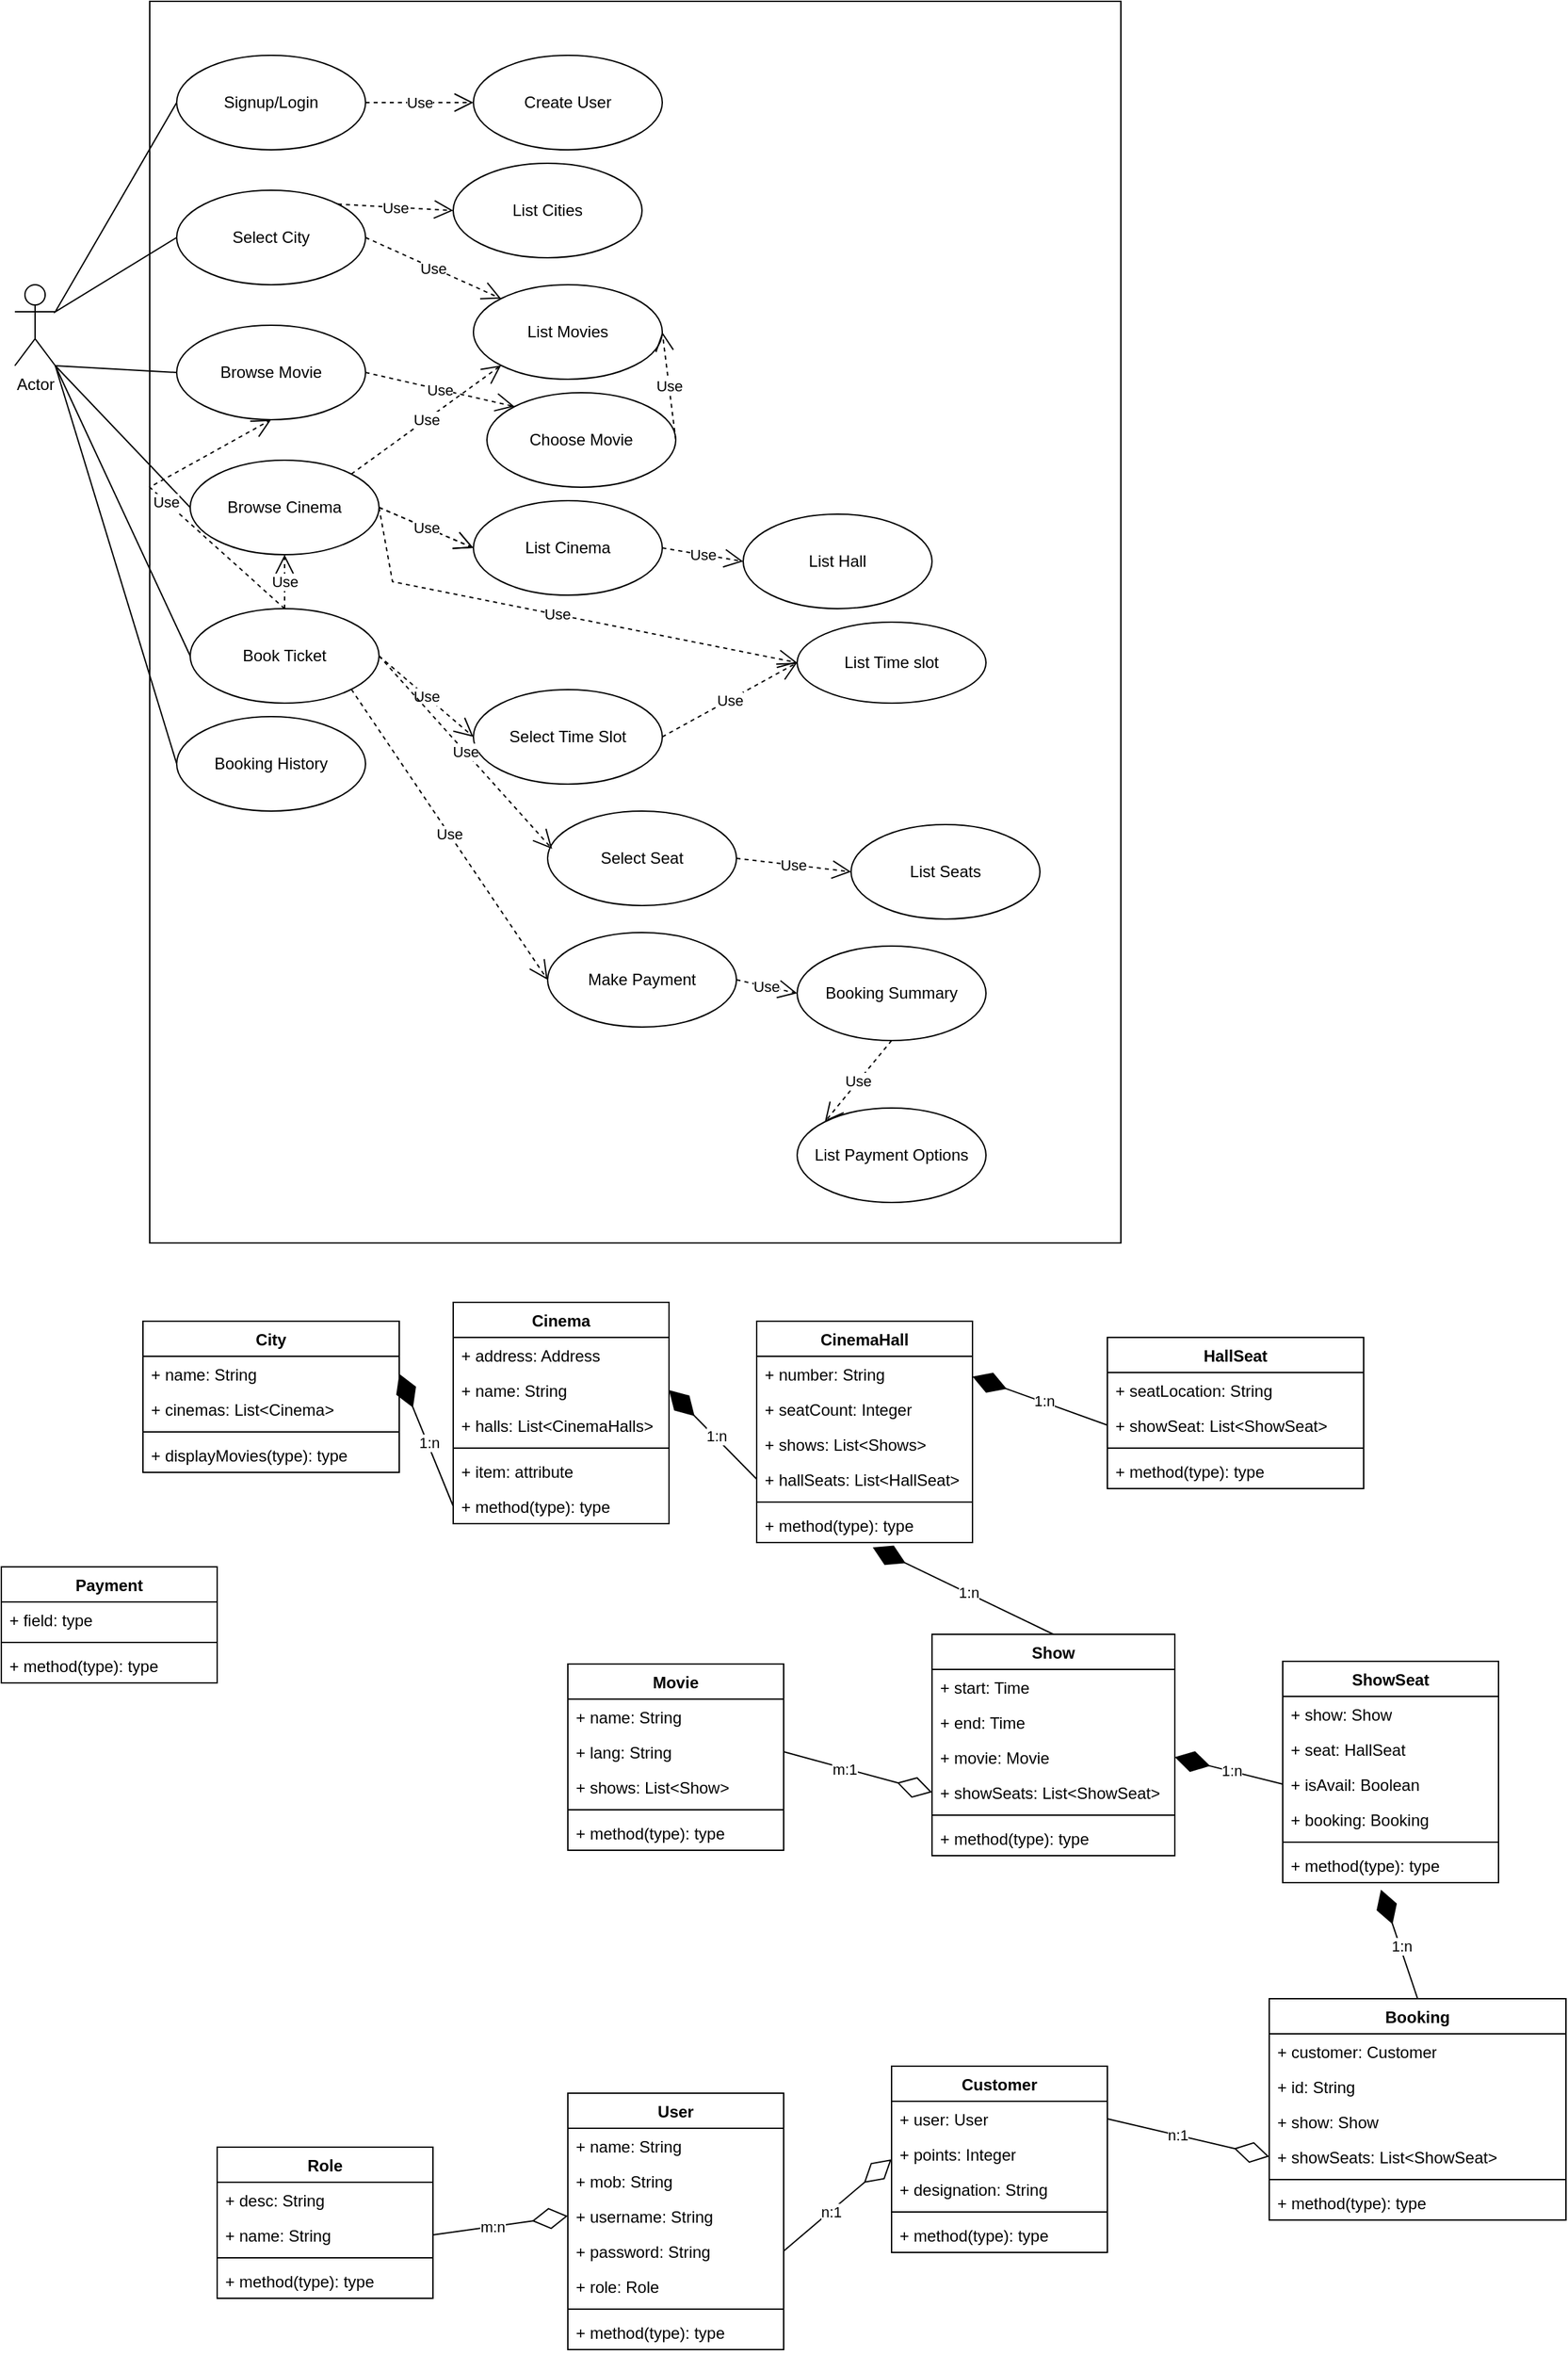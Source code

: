 <mxfile version="24.2.7" type="github">
  <diagram name="Page-1" id="E7GCW-7OfJi7V4-p4Qv_">
    <mxGraphModel dx="1290" dy="522" grid="1" gridSize="10" guides="1" tooltips="1" connect="1" arrows="1" fold="1" page="1" pageScale="1" pageWidth="850" pageHeight="1100" math="0" shadow="0">
      <root>
        <mxCell id="0" />
        <mxCell id="1" parent="0" />
        <mxCell id="sfzfitNlMJHkeIlMm1ks-1" value="" style="rounded=0;whiteSpace=wrap;html=1;" parent="1" vertex="1">
          <mxGeometry x="130" y="10" width="720" height="920" as="geometry" />
        </mxCell>
        <mxCell id="sfzfitNlMJHkeIlMm1ks-2" value="Signup/Login" style="ellipse;whiteSpace=wrap;html=1;" parent="1" vertex="1">
          <mxGeometry x="150" y="50" width="140" height="70" as="geometry" />
        </mxCell>
        <mxCell id="sfzfitNlMJHkeIlMm1ks-3" value="Select City" style="ellipse;whiteSpace=wrap;html=1;" parent="1" vertex="1">
          <mxGeometry x="150" y="150" width="140" height="70" as="geometry" />
        </mxCell>
        <mxCell id="sfzfitNlMJHkeIlMm1ks-4" value="Browse Movie" style="ellipse;whiteSpace=wrap;html=1;" parent="1" vertex="1">
          <mxGeometry x="150" y="250" width="140" height="70" as="geometry" />
        </mxCell>
        <mxCell id="sfzfitNlMJHkeIlMm1ks-5" value="Book Ticket" style="ellipse;whiteSpace=wrap;html=1;" parent="1" vertex="1">
          <mxGeometry x="160" y="460" width="140" height="70" as="geometry" />
        </mxCell>
        <mxCell id="sfzfitNlMJHkeIlMm1ks-6" value="Browse Cinema" style="ellipse;whiteSpace=wrap;html=1;" parent="1" vertex="1">
          <mxGeometry x="160" y="350" width="140" height="70" as="geometry" />
        </mxCell>
        <mxCell id="sfzfitNlMJHkeIlMm1ks-7" value="Actor" style="shape=umlActor;verticalLabelPosition=bottom;verticalAlign=top;html=1;" parent="1" vertex="1">
          <mxGeometry x="30" y="220" width="30" height="60" as="geometry" />
        </mxCell>
        <mxCell id="sfzfitNlMJHkeIlMm1ks-9" value="" style="endArrow=none;html=1;rounded=0;entryX=0;entryY=0.5;entryDx=0;entryDy=0;exitX=0;exitY=0.5;exitDx=0;exitDy=0;" parent="1" source="sfzfitNlMJHkeIlMm1ks-3" target="sfzfitNlMJHkeIlMm1ks-2" edge="1">
          <mxGeometry width="50" height="50" relative="1" as="geometry">
            <mxPoint x="400" y="350" as="sourcePoint" />
            <mxPoint x="450" y="300" as="targetPoint" />
            <Array as="points">
              <mxPoint x="60" y="240" />
            </Array>
          </mxGeometry>
        </mxCell>
        <mxCell id="sfzfitNlMJHkeIlMm1ks-10" value="" style="endArrow=none;html=1;rounded=0;exitX=1;exitY=1;exitDx=0;exitDy=0;exitPerimeter=0;entryX=0;entryY=0.5;entryDx=0;entryDy=0;" parent="1" source="sfzfitNlMJHkeIlMm1ks-7" target="sfzfitNlMJHkeIlMm1ks-4" edge="1">
          <mxGeometry width="50" height="50" relative="1" as="geometry">
            <mxPoint x="390" y="300" as="sourcePoint" />
            <mxPoint x="440" y="250" as="targetPoint" />
          </mxGeometry>
        </mxCell>
        <mxCell id="sfzfitNlMJHkeIlMm1ks-11" value="" style="endArrow=none;html=1;rounded=0;exitX=1;exitY=1;exitDx=0;exitDy=0;exitPerimeter=0;entryX=0;entryY=0.5;entryDx=0;entryDy=0;" parent="1" source="sfzfitNlMJHkeIlMm1ks-7" target="sfzfitNlMJHkeIlMm1ks-6" edge="1">
          <mxGeometry width="50" height="50" relative="1" as="geometry">
            <mxPoint x="400" y="350" as="sourcePoint" />
            <mxPoint x="450" y="300" as="targetPoint" />
          </mxGeometry>
        </mxCell>
        <mxCell id="sfzfitNlMJHkeIlMm1ks-12" value="" style="endArrow=none;html=1;rounded=0;exitX=1;exitY=1;exitDx=0;exitDy=0;exitPerimeter=0;entryX=0;entryY=0.5;entryDx=0;entryDy=0;" parent="1" source="sfzfitNlMJHkeIlMm1ks-7" target="sfzfitNlMJHkeIlMm1ks-5" edge="1">
          <mxGeometry width="50" height="50" relative="1" as="geometry">
            <mxPoint x="400" y="350" as="sourcePoint" />
            <mxPoint x="450" y="300" as="targetPoint" />
          </mxGeometry>
        </mxCell>
        <mxCell id="sfzfitNlMJHkeIlMm1ks-13" value="Booking History" style="ellipse;whiteSpace=wrap;html=1;" parent="1" vertex="1">
          <mxGeometry x="150" y="540" width="140" height="70" as="geometry" />
        </mxCell>
        <mxCell id="sfzfitNlMJHkeIlMm1ks-14" value="" style="endArrow=none;html=1;rounded=0;exitX=1;exitY=1;exitDx=0;exitDy=0;exitPerimeter=0;entryX=0;entryY=0.5;entryDx=0;entryDy=0;" parent="1" source="sfzfitNlMJHkeIlMm1ks-7" target="sfzfitNlMJHkeIlMm1ks-13" edge="1">
          <mxGeometry width="50" height="50" relative="1" as="geometry">
            <mxPoint x="400" y="450" as="sourcePoint" />
            <mxPoint x="450" y="400" as="targetPoint" />
          </mxGeometry>
        </mxCell>
        <mxCell id="sfzfitNlMJHkeIlMm1ks-15" value="Create User" style="ellipse;whiteSpace=wrap;html=1;" parent="1" vertex="1">
          <mxGeometry x="370" y="50" width="140" height="70" as="geometry" />
        </mxCell>
        <mxCell id="sfzfitNlMJHkeIlMm1ks-16" value="Use" style="endArrow=open;endSize=12;dashed=1;html=1;rounded=0;exitX=1;exitY=0.5;exitDx=0;exitDy=0;entryX=0;entryY=0.5;entryDx=0;entryDy=0;" parent="1" source="sfzfitNlMJHkeIlMm1ks-2" target="sfzfitNlMJHkeIlMm1ks-15" edge="1">
          <mxGeometry width="160" relative="1" as="geometry">
            <mxPoint x="340" y="120" as="sourcePoint" />
            <mxPoint x="500" y="120" as="targetPoint" />
          </mxGeometry>
        </mxCell>
        <mxCell id="sfzfitNlMJHkeIlMm1ks-18" value="List Movies" style="ellipse;whiteSpace=wrap;html=1;" parent="1" vertex="1">
          <mxGeometry x="370" y="220" width="140" height="70" as="geometry" />
        </mxCell>
        <mxCell id="sfzfitNlMJHkeIlMm1ks-19" value="Choose Movie" style="ellipse;whiteSpace=wrap;html=1;" parent="1" vertex="1">
          <mxGeometry x="380" y="300" width="140" height="70" as="geometry" />
        </mxCell>
        <mxCell id="sfzfitNlMJHkeIlMm1ks-21" value="List Cities" style="ellipse;whiteSpace=wrap;html=1;" parent="1" vertex="1">
          <mxGeometry x="355" y="130" width="140" height="70" as="geometry" />
        </mxCell>
        <mxCell id="sfzfitNlMJHkeIlMm1ks-22" value="Use" style="endArrow=open;endSize=12;dashed=1;html=1;rounded=0;exitX=1;exitY=0;exitDx=0;exitDy=0;entryX=0;entryY=0.5;entryDx=0;entryDy=0;" parent="1" source="sfzfitNlMJHkeIlMm1ks-3" target="sfzfitNlMJHkeIlMm1ks-21" edge="1">
          <mxGeometry x="0.004" width="160" relative="1" as="geometry">
            <mxPoint x="280" y="150" as="sourcePoint" />
            <mxPoint x="360" y="150" as="targetPoint" />
            <mxPoint as="offset" />
          </mxGeometry>
        </mxCell>
        <mxCell id="sfzfitNlMJHkeIlMm1ks-23" value="Use" style="endArrow=open;endSize=12;dashed=1;html=1;rounded=0;exitX=1;exitY=0.5;exitDx=0;exitDy=0;entryX=0;entryY=0;entryDx=0;entryDy=0;" parent="1" source="sfzfitNlMJHkeIlMm1ks-3" target="sfzfitNlMJHkeIlMm1ks-18" edge="1">
          <mxGeometry x="-0.002" width="160" relative="1" as="geometry">
            <mxPoint x="279" y="170" as="sourcePoint" />
            <mxPoint x="365" y="175" as="targetPoint" />
            <mxPoint as="offset" />
          </mxGeometry>
        </mxCell>
        <mxCell id="sfzfitNlMJHkeIlMm1ks-24" value="Use" style="endArrow=open;endSize=12;dashed=1;html=1;rounded=0;exitX=1;exitY=0.5;exitDx=0;exitDy=0;entryX=0;entryY=0;entryDx=0;entryDy=0;" parent="1" source="sfzfitNlMJHkeIlMm1ks-4" target="sfzfitNlMJHkeIlMm1ks-19" edge="1">
          <mxGeometry x="-0.002" width="160" relative="1" as="geometry">
            <mxPoint x="300" y="195" as="sourcePoint" />
            <mxPoint x="401" y="240" as="targetPoint" />
            <mxPoint as="offset" />
          </mxGeometry>
        </mxCell>
        <mxCell id="sfzfitNlMJHkeIlMm1ks-25" value="Use" style="endArrow=open;endSize=12;dashed=1;html=1;rounded=0;exitX=1;exitY=0;exitDx=0;exitDy=0;entryX=0;entryY=1;entryDx=0;entryDy=0;" parent="1" source="sfzfitNlMJHkeIlMm1ks-6" target="sfzfitNlMJHkeIlMm1ks-18" edge="1">
          <mxGeometry x="-0.002" width="160" relative="1" as="geometry">
            <mxPoint x="300" y="295" as="sourcePoint" />
            <mxPoint x="411" y="320" as="targetPoint" />
            <mxPoint as="offset" />
          </mxGeometry>
        </mxCell>
        <mxCell id="sfzfitNlMJHkeIlMm1ks-26" value="Select Time Slot" style="ellipse;whiteSpace=wrap;html=1;" parent="1" vertex="1">
          <mxGeometry x="370" y="520" width="140" height="70" as="geometry" />
        </mxCell>
        <mxCell id="sfzfitNlMJHkeIlMm1ks-27" value="Use" style="endArrow=open;endSize=12;dashed=1;html=1;rounded=0;exitX=1;exitY=0.5;exitDx=0;exitDy=0;entryX=0;entryY=0.5;entryDx=0;entryDy=0;" parent="1" source="sfzfitNlMJHkeIlMm1ks-6" target="sfzfitNlMJHkeIlMm1ks-28" edge="1">
          <mxGeometry x="-0.002" width="160" relative="1" as="geometry">
            <mxPoint x="289" y="370" as="sourcePoint" />
            <mxPoint x="401" y="290" as="targetPoint" />
            <mxPoint as="offset" />
            <Array as="points">
              <mxPoint x="310" y="440" />
            </Array>
          </mxGeometry>
        </mxCell>
        <mxCell id="sfzfitNlMJHkeIlMm1ks-28" value="List Time slot" style="ellipse;whiteSpace=wrap;html=1;" parent="1" vertex="1">
          <mxGeometry x="610" y="470" width="140" height="60" as="geometry" />
        </mxCell>
        <mxCell id="sfzfitNlMJHkeIlMm1ks-29" value="Use" style="endArrow=open;endSize=12;dashed=1;html=1;rounded=0;exitX=1;exitY=0.5;exitDx=0;exitDy=0;entryX=0;entryY=0.5;entryDx=0;entryDy=0;" parent="1" source="sfzfitNlMJHkeIlMm1ks-26" target="sfzfitNlMJHkeIlMm1ks-28" edge="1">
          <mxGeometry x="-0.002" width="160" relative="1" as="geometry">
            <mxPoint x="310" y="395" as="sourcePoint" />
            <mxPoint x="380" y="435" as="targetPoint" />
            <mxPoint as="offset" />
            <Array as="points" />
          </mxGeometry>
        </mxCell>
        <mxCell id="sfzfitNlMJHkeIlMm1ks-30" value="Use" style="endArrow=open;endSize=12;dashed=1;html=1;rounded=0;exitX=1;exitY=0.5;exitDx=0;exitDy=0;entryX=1;entryY=0.5;entryDx=0;entryDy=0;" parent="1" source="sfzfitNlMJHkeIlMm1ks-19" target="sfzfitNlMJHkeIlMm1ks-18" edge="1">
          <mxGeometry x="-0.002" width="160" relative="1" as="geometry">
            <mxPoint x="289" y="370" as="sourcePoint" />
            <mxPoint x="401" y="290" as="targetPoint" />
            <mxPoint as="offset" />
          </mxGeometry>
        </mxCell>
        <mxCell id="sfzfitNlMJHkeIlMm1ks-31" value="List Cinema" style="ellipse;whiteSpace=wrap;html=1;" parent="1" vertex="1">
          <mxGeometry x="370" y="380" width="140" height="70" as="geometry" />
        </mxCell>
        <mxCell id="sfzfitNlMJHkeIlMm1ks-32" value="Use" style="endArrow=open;endSize=12;dashed=1;html=1;rounded=0;exitX=1;exitY=0.5;exitDx=0;exitDy=0;entryX=0;entryY=0.5;entryDx=0;entryDy=0;" parent="1" source="sfzfitNlMJHkeIlMm1ks-6" target="sfzfitNlMJHkeIlMm1ks-31" edge="1">
          <mxGeometry x="-0.002" width="160" relative="1" as="geometry">
            <mxPoint x="310" y="395" as="sourcePoint" />
            <mxPoint x="380" y="505" as="targetPoint" />
            <mxPoint as="offset" />
          </mxGeometry>
        </mxCell>
        <mxCell id="sfzfitNlMJHkeIlMm1ks-33" value="Use" style="endArrow=open;endSize=12;dashed=1;html=1;rounded=0;exitX=1;exitY=0.5;exitDx=0;exitDy=0;entryX=0;entryY=0.5;entryDx=0;entryDy=0;" parent="1" edge="1">
          <mxGeometry x="-0.002" width="160" relative="1" as="geometry">
            <mxPoint x="300" y="385" as="sourcePoint" />
            <mxPoint x="370" y="415" as="targetPoint" />
            <mxPoint as="offset" />
          </mxGeometry>
        </mxCell>
        <mxCell id="sfzfitNlMJHkeIlMm1ks-34" value="Use" style="endArrow=open;endSize=12;dashed=1;html=1;rounded=0;exitX=0.5;exitY=0;exitDx=0;exitDy=0;entryX=0.5;entryY=1;entryDx=0;entryDy=0;" parent="1" source="sfzfitNlMJHkeIlMm1ks-5" target="sfzfitNlMJHkeIlMm1ks-4" edge="1">
          <mxGeometry x="-0.002" width="160" relative="1" as="geometry">
            <mxPoint x="310" y="395" as="sourcePoint" />
            <mxPoint x="380" y="425" as="targetPoint" />
            <mxPoint as="offset" />
            <Array as="points">
              <mxPoint x="130" y="370" />
            </Array>
          </mxGeometry>
        </mxCell>
        <mxCell id="sfzfitNlMJHkeIlMm1ks-35" value="Use" style="endArrow=open;endSize=12;dashed=1;html=1;rounded=0;exitX=0.5;exitY=0;exitDx=0;exitDy=0;entryX=0.5;entryY=1;entryDx=0;entryDy=0;" parent="1" source="sfzfitNlMJHkeIlMm1ks-5" target="sfzfitNlMJHkeIlMm1ks-6" edge="1">
          <mxGeometry x="-0.002" width="160" relative="1" as="geometry">
            <mxPoint x="310" y="395" as="sourcePoint" />
            <mxPoint x="380" y="505" as="targetPoint" />
            <mxPoint as="offset" />
          </mxGeometry>
        </mxCell>
        <mxCell id="sfzfitNlMJHkeIlMm1ks-36" value="Use" style="endArrow=open;endSize=12;dashed=1;html=1;rounded=0;exitX=1;exitY=0.5;exitDx=0;exitDy=0;entryX=0;entryY=0.5;entryDx=0;entryDy=0;" parent="1" source="sfzfitNlMJHkeIlMm1ks-5" target="sfzfitNlMJHkeIlMm1ks-26" edge="1">
          <mxGeometry x="-0.002" width="160" relative="1" as="geometry">
            <mxPoint x="310" y="395" as="sourcePoint" />
            <mxPoint x="380" y="425" as="targetPoint" />
            <mxPoint as="offset" />
          </mxGeometry>
        </mxCell>
        <mxCell id="sfzfitNlMJHkeIlMm1ks-37" value="Select Seat" style="ellipse;whiteSpace=wrap;html=1;" parent="1" vertex="1">
          <mxGeometry x="425" y="610" width="140" height="70" as="geometry" />
        </mxCell>
        <mxCell id="sfzfitNlMJHkeIlMm1ks-38" value="List Seats" style="ellipse;whiteSpace=wrap;html=1;" parent="1" vertex="1">
          <mxGeometry x="650" y="620" width="140" height="70" as="geometry" />
        </mxCell>
        <mxCell id="sfzfitNlMJHkeIlMm1ks-39" value="Use" style="endArrow=open;endSize=12;dashed=1;html=1;rounded=0;exitX=1;exitY=0.5;exitDx=0;exitDy=0;entryX=0.024;entryY=0.4;entryDx=0;entryDy=0;entryPerimeter=0;" parent="1" source="sfzfitNlMJHkeIlMm1ks-5" target="sfzfitNlMJHkeIlMm1ks-37" edge="1">
          <mxGeometry x="-0.002" width="160" relative="1" as="geometry">
            <mxPoint x="310" y="505" as="sourcePoint" />
            <mxPoint x="380" y="565" as="targetPoint" />
            <mxPoint as="offset" />
          </mxGeometry>
        </mxCell>
        <mxCell id="sfzfitNlMJHkeIlMm1ks-40" value="Use" style="endArrow=open;endSize=12;dashed=1;html=1;rounded=0;exitX=1;exitY=0.5;exitDx=0;exitDy=0;entryX=0;entryY=0.5;entryDx=0;entryDy=0;" parent="1" source="sfzfitNlMJHkeIlMm1ks-37" target="sfzfitNlMJHkeIlMm1ks-38" edge="1">
          <mxGeometry x="-0.002" width="160" relative="1" as="geometry">
            <mxPoint x="300" y="585" as="sourcePoint" />
            <mxPoint x="438" y="648" as="targetPoint" />
            <mxPoint as="offset" />
          </mxGeometry>
        </mxCell>
        <mxCell id="sfzfitNlMJHkeIlMm1ks-41" value="Make Payment" style="ellipse;whiteSpace=wrap;html=1;" parent="1" vertex="1">
          <mxGeometry x="425" y="700" width="140" height="70" as="geometry" />
        </mxCell>
        <mxCell id="sfzfitNlMJHkeIlMm1ks-42" value="Use" style="endArrow=open;endSize=12;dashed=1;html=1;rounded=0;exitX=1;exitY=1;exitDx=0;exitDy=0;entryX=0;entryY=0.5;entryDx=0;entryDy=0;" parent="1" source="sfzfitNlMJHkeIlMm1ks-5" target="sfzfitNlMJHkeIlMm1ks-41" edge="1">
          <mxGeometry x="-0.002" width="160" relative="1" as="geometry">
            <mxPoint x="310" y="505" as="sourcePoint" />
            <mxPoint x="438" y="648" as="targetPoint" />
            <mxPoint as="offset" />
          </mxGeometry>
        </mxCell>
        <mxCell id="sfzfitNlMJHkeIlMm1ks-43" value="Booking Summary" style="ellipse;whiteSpace=wrap;html=1;" parent="1" vertex="1">
          <mxGeometry x="610" y="710" width="140" height="70" as="geometry" />
        </mxCell>
        <mxCell id="sfzfitNlMJHkeIlMm1ks-44" value="Use" style="endArrow=open;endSize=12;dashed=1;html=1;rounded=0;exitX=1;exitY=0.5;exitDx=0;exitDy=0;entryX=0;entryY=0.5;entryDx=0;entryDy=0;" parent="1" source="sfzfitNlMJHkeIlMm1ks-41" target="sfzfitNlMJHkeIlMm1ks-43" edge="1">
          <mxGeometry x="-0.002" width="160" relative="1" as="geometry">
            <mxPoint x="575" y="655" as="sourcePoint" />
            <mxPoint x="660" y="665" as="targetPoint" />
            <mxPoint as="offset" />
          </mxGeometry>
        </mxCell>
        <mxCell id="sfzfitNlMJHkeIlMm1ks-45" value="List Payment Options" style="ellipse;whiteSpace=wrap;html=1;" parent="1" vertex="1">
          <mxGeometry x="610" y="830" width="140" height="70" as="geometry" />
        </mxCell>
        <mxCell id="sfzfitNlMJHkeIlMm1ks-46" value="Use" style="endArrow=open;endSize=12;dashed=1;html=1;rounded=0;exitX=0.5;exitY=1;exitDx=0;exitDy=0;entryX=0;entryY=0;entryDx=0;entryDy=0;" parent="1" source="sfzfitNlMJHkeIlMm1ks-43" target="sfzfitNlMJHkeIlMm1ks-45" edge="1">
          <mxGeometry x="-0.002" width="160" relative="1" as="geometry">
            <mxPoint x="575" y="745" as="sourcePoint" />
            <mxPoint x="620" y="755" as="targetPoint" />
            <mxPoint as="offset" />
          </mxGeometry>
        </mxCell>
        <mxCell id="sfzfitNlMJHkeIlMm1ks-47" value="List Hall" style="ellipse;whiteSpace=wrap;html=1;" parent="1" vertex="1">
          <mxGeometry x="570" y="390" width="140" height="70" as="geometry" />
        </mxCell>
        <mxCell id="sfzfitNlMJHkeIlMm1ks-48" value="Use" style="endArrow=open;endSize=12;dashed=1;html=1;rounded=0;exitX=1;exitY=0.5;exitDx=0;exitDy=0;entryX=0;entryY=0.5;entryDx=0;entryDy=0;" parent="1" source="sfzfitNlMJHkeIlMm1ks-31" target="sfzfitNlMJHkeIlMm1ks-47" edge="1">
          <mxGeometry x="-0.002" width="160" relative="1" as="geometry">
            <mxPoint x="310" y="395" as="sourcePoint" />
            <mxPoint x="380" y="425" as="targetPoint" />
            <mxPoint as="offset" />
          </mxGeometry>
        </mxCell>
        <mxCell id="sfzfitNlMJHkeIlMm1ks-54" value="City" style="swimlane;fontStyle=1;align=center;verticalAlign=top;childLayout=stackLayout;horizontal=1;startSize=26;horizontalStack=0;resizeParent=1;resizeParentMax=0;resizeLast=0;collapsible=1;marginBottom=0;whiteSpace=wrap;html=1;" parent="1" vertex="1">
          <mxGeometry x="125" y="988" width="190" height="112" as="geometry" />
        </mxCell>
        <mxCell id="sfzfitNlMJHkeIlMm1ks-55" value="+ name: String" style="text;strokeColor=none;fillColor=none;align=left;verticalAlign=top;spacingLeft=4;spacingRight=4;overflow=hidden;rotatable=0;points=[[0,0.5],[1,0.5]];portConstraint=eastwest;whiteSpace=wrap;html=1;" parent="sfzfitNlMJHkeIlMm1ks-54" vertex="1">
          <mxGeometry y="26" width="190" height="26" as="geometry" />
        </mxCell>
        <mxCell id="sfzfitNlMJHkeIlMm1ks-58" value="+ cinemas: List&amp;lt;Cinema&amp;gt;" style="text;strokeColor=none;fillColor=none;align=left;verticalAlign=top;spacingLeft=4;spacingRight=4;overflow=hidden;rotatable=0;points=[[0,0.5],[1,0.5]];portConstraint=eastwest;whiteSpace=wrap;html=1;" parent="sfzfitNlMJHkeIlMm1ks-54" vertex="1">
          <mxGeometry y="52" width="190" height="26" as="geometry" />
        </mxCell>
        <mxCell id="sfzfitNlMJHkeIlMm1ks-56" value="" style="line;strokeWidth=1;fillColor=none;align=left;verticalAlign=middle;spacingTop=-1;spacingLeft=3;spacingRight=3;rotatable=0;labelPosition=right;points=[];portConstraint=eastwest;strokeColor=inherit;" parent="sfzfitNlMJHkeIlMm1ks-54" vertex="1">
          <mxGeometry y="78" width="190" height="8" as="geometry" />
        </mxCell>
        <mxCell id="sfzfitNlMJHkeIlMm1ks-57" value="+ displayMovies(type): type" style="text;strokeColor=none;fillColor=none;align=left;verticalAlign=top;spacingLeft=4;spacingRight=4;overflow=hidden;rotatable=0;points=[[0,0.5],[1,0.5]];portConstraint=eastwest;whiteSpace=wrap;html=1;" parent="sfzfitNlMJHkeIlMm1ks-54" vertex="1">
          <mxGeometry y="86" width="190" height="26" as="geometry" />
        </mxCell>
        <mxCell id="I3ovjXa0sjvFxOGQ6_ki-6" value="Cinema" style="swimlane;fontStyle=1;align=center;verticalAlign=top;childLayout=stackLayout;horizontal=1;startSize=26;horizontalStack=0;resizeParent=1;resizeParentMax=0;resizeLast=0;collapsible=1;marginBottom=0;whiteSpace=wrap;html=1;" parent="1" vertex="1">
          <mxGeometry x="355" y="974" width="160" height="164" as="geometry" />
        </mxCell>
        <mxCell id="I3ovjXa0sjvFxOGQ6_ki-7" value="+ address: Address" style="text;strokeColor=none;fillColor=none;align=left;verticalAlign=top;spacingLeft=4;spacingRight=4;overflow=hidden;rotatable=0;points=[[0,0.5],[1,0.5]];portConstraint=eastwest;whiteSpace=wrap;html=1;" parent="I3ovjXa0sjvFxOGQ6_ki-6" vertex="1">
          <mxGeometry y="26" width="160" height="26" as="geometry" />
        </mxCell>
        <mxCell id="I3ovjXa0sjvFxOGQ6_ki-57" value="+ name: String" style="text;strokeColor=none;fillColor=none;align=left;verticalAlign=top;spacingLeft=4;spacingRight=4;overflow=hidden;rotatable=0;points=[[0,0.5],[1,0.5]];portConstraint=eastwest;whiteSpace=wrap;html=1;" parent="I3ovjXa0sjvFxOGQ6_ki-6" vertex="1">
          <mxGeometry y="52" width="160" height="26" as="geometry" />
        </mxCell>
        <mxCell id="Q6Xh08cU8R01jWJlbfeJ-4" value="+ halls: List&amp;lt;CinemaHalls&amp;gt;" style="text;strokeColor=none;fillColor=none;align=left;verticalAlign=top;spacingLeft=4;spacingRight=4;overflow=hidden;rotatable=0;points=[[0,0.5],[1,0.5]];portConstraint=eastwest;whiteSpace=wrap;html=1;" vertex="1" parent="I3ovjXa0sjvFxOGQ6_ki-6">
          <mxGeometry y="78" width="160" height="26" as="geometry" />
        </mxCell>
        <mxCell id="I3ovjXa0sjvFxOGQ6_ki-8" value="" style="line;strokeWidth=1;fillColor=none;align=left;verticalAlign=middle;spacingTop=-1;spacingLeft=3;spacingRight=3;rotatable=0;labelPosition=right;points=[];portConstraint=eastwest;strokeColor=inherit;" parent="I3ovjXa0sjvFxOGQ6_ki-6" vertex="1">
          <mxGeometry y="104" width="160" height="8" as="geometry" />
        </mxCell>
        <mxCell id="I3ovjXa0sjvFxOGQ6_ki-58" value="+ item: attribute" style="text;strokeColor=none;fillColor=none;align=left;verticalAlign=top;spacingLeft=4;spacingRight=4;overflow=hidden;rotatable=0;points=[[0,0.5],[1,0.5]];portConstraint=eastwest;whiteSpace=wrap;html=1;" parent="I3ovjXa0sjvFxOGQ6_ki-6" vertex="1">
          <mxGeometry y="112" width="160" height="26" as="geometry" />
        </mxCell>
        <mxCell id="I3ovjXa0sjvFxOGQ6_ki-9" value="+ method(type): type" style="text;strokeColor=none;fillColor=none;align=left;verticalAlign=top;spacingLeft=4;spacingRight=4;overflow=hidden;rotatable=0;points=[[0,0.5],[1,0.5]];portConstraint=eastwest;whiteSpace=wrap;html=1;" parent="I3ovjXa0sjvFxOGQ6_ki-6" vertex="1">
          <mxGeometry y="138" width="160" height="26" as="geometry" />
        </mxCell>
        <mxCell id="I3ovjXa0sjvFxOGQ6_ki-10" value="CinemaHall" style="swimlane;fontStyle=1;align=center;verticalAlign=top;childLayout=stackLayout;horizontal=1;startSize=26;horizontalStack=0;resizeParent=1;resizeParentMax=0;resizeLast=0;collapsible=1;marginBottom=0;whiteSpace=wrap;html=1;" parent="1" vertex="1">
          <mxGeometry x="580" y="988" width="160" height="164" as="geometry" />
        </mxCell>
        <mxCell id="I3ovjXa0sjvFxOGQ6_ki-11" value="+ number: String" style="text;strokeColor=none;fillColor=none;align=left;verticalAlign=top;spacingLeft=4;spacingRight=4;overflow=hidden;rotatable=0;points=[[0,0.5],[1,0.5]];portConstraint=eastwest;whiteSpace=wrap;html=1;" parent="I3ovjXa0sjvFxOGQ6_ki-10" vertex="1">
          <mxGeometry y="26" width="160" height="26" as="geometry" />
        </mxCell>
        <mxCell id="Q6Xh08cU8R01jWJlbfeJ-5" value="+ seatCount: Integer" style="text;strokeColor=none;fillColor=none;align=left;verticalAlign=top;spacingLeft=4;spacingRight=4;overflow=hidden;rotatable=0;points=[[0,0.5],[1,0.5]];portConstraint=eastwest;whiteSpace=wrap;html=1;" vertex="1" parent="I3ovjXa0sjvFxOGQ6_ki-10">
          <mxGeometry y="52" width="160" height="26" as="geometry" />
        </mxCell>
        <mxCell id="Q6Xh08cU8R01jWJlbfeJ-11" value="+ shows: List&amp;lt;Shows&amp;gt;" style="text;strokeColor=none;fillColor=none;align=left;verticalAlign=top;spacingLeft=4;spacingRight=4;overflow=hidden;rotatable=0;points=[[0,0.5],[1,0.5]];portConstraint=eastwest;whiteSpace=wrap;html=1;" vertex="1" parent="I3ovjXa0sjvFxOGQ6_ki-10">
          <mxGeometry y="78" width="160" height="26" as="geometry" />
        </mxCell>
        <mxCell id="Q6Xh08cU8R01jWJlbfeJ-1" value="+ hallSeats: List&amp;lt;HallSeat&amp;gt;" style="text;strokeColor=none;fillColor=none;align=left;verticalAlign=top;spacingLeft=4;spacingRight=4;overflow=hidden;rotatable=0;points=[[0,0.5],[1,0.5]];portConstraint=eastwest;whiteSpace=wrap;html=1;" vertex="1" parent="I3ovjXa0sjvFxOGQ6_ki-10">
          <mxGeometry y="104" width="160" height="26" as="geometry" />
        </mxCell>
        <mxCell id="I3ovjXa0sjvFxOGQ6_ki-12" value="" style="line;strokeWidth=1;fillColor=none;align=left;verticalAlign=middle;spacingTop=-1;spacingLeft=3;spacingRight=3;rotatable=0;labelPosition=right;points=[];portConstraint=eastwest;strokeColor=inherit;" parent="I3ovjXa0sjvFxOGQ6_ki-10" vertex="1">
          <mxGeometry y="130" width="160" height="8" as="geometry" />
        </mxCell>
        <mxCell id="I3ovjXa0sjvFxOGQ6_ki-13" value="+ method(type): type" style="text;strokeColor=none;fillColor=none;align=left;verticalAlign=top;spacingLeft=4;spacingRight=4;overflow=hidden;rotatable=0;points=[[0,0.5],[1,0.5]];portConstraint=eastwest;whiteSpace=wrap;html=1;" parent="I3ovjXa0sjvFxOGQ6_ki-10" vertex="1">
          <mxGeometry y="138" width="160" height="26" as="geometry" />
        </mxCell>
        <mxCell id="I3ovjXa0sjvFxOGQ6_ki-14" value="Payment" style="swimlane;fontStyle=1;align=center;verticalAlign=top;childLayout=stackLayout;horizontal=1;startSize=26;horizontalStack=0;resizeParent=1;resizeParentMax=0;resizeLast=0;collapsible=1;marginBottom=0;whiteSpace=wrap;html=1;" parent="1" vertex="1">
          <mxGeometry x="20" y="1170" width="160" height="86" as="geometry" />
        </mxCell>
        <mxCell id="I3ovjXa0sjvFxOGQ6_ki-15" value="+ field: type" style="text;strokeColor=none;fillColor=none;align=left;verticalAlign=top;spacingLeft=4;spacingRight=4;overflow=hidden;rotatable=0;points=[[0,0.5],[1,0.5]];portConstraint=eastwest;whiteSpace=wrap;html=1;" parent="I3ovjXa0sjvFxOGQ6_ki-14" vertex="1">
          <mxGeometry y="26" width="160" height="26" as="geometry" />
        </mxCell>
        <mxCell id="I3ovjXa0sjvFxOGQ6_ki-16" value="" style="line;strokeWidth=1;fillColor=none;align=left;verticalAlign=middle;spacingTop=-1;spacingLeft=3;spacingRight=3;rotatable=0;labelPosition=right;points=[];portConstraint=eastwest;strokeColor=inherit;" parent="I3ovjXa0sjvFxOGQ6_ki-14" vertex="1">
          <mxGeometry y="52" width="160" height="8" as="geometry" />
        </mxCell>
        <mxCell id="I3ovjXa0sjvFxOGQ6_ki-17" value="+ method(type): type" style="text;strokeColor=none;fillColor=none;align=left;verticalAlign=top;spacingLeft=4;spacingRight=4;overflow=hidden;rotatable=0;points=[[0,0.5],[1,0.5]];portConstraint=eastwest;whiteSpace=wrap;html=1;" parent="I3ovjXa0sjvFxOGQ6_ki-14" vertex="1">
          <mxGeometry y="60" width="160" height="26" as="geometry" />
        </mxCell>
        <mxCell id="I3ovjXa0sjvFxOGQ6_ki-18" value="User" style="swimlane;fontStyle=1;align=center;verticalAlign=top;childLayout=stackLayout;horizontal=1;startSize=26;horizontalStack=0;resizeParent=1;resizeParentMax=0;resizeLast=0;collapsible=1;marginBottom=0;whiteSpace=wrap;html=1;" parent="1" vertex="1">
          <mxGeometry x="440" y="1560" width="160" height="190" as="geometry" />
        </mxCell>
        <mxCell id="I3ovjXa0sjvFxOGQ6_ki-19" value="+ name: String" style="text;strokeColor=none;fillColor=none;align=left;verticalAlign=top;spacingLeft=4;spacingRight=4;overflow=hidden;rotatable=0;points=[[0,0.5],[1,0.5]];portConstraint=eastwest;whiteSpace=wrap;html=1;" parent="I3ovjXa0sjvFxOGQ6_ki-18" vertex="1">
          <mxGeometry y="26" width="160" height="26" as="geometry" />
        </mxCell>
        <mxCell id="Q6Xh08cU8R01jWJlbfeJ-39" value="+ mob: String" style="text;strokeColor=none;fillColor=none;align=left;verticalAlign=top;spacingLeft=4;spacingRight=4;overflow=hidden;rotatable=0;points=[[0,0.5],[1,0.5]];portConstraint=eastwest;whiteSpace=wrap;html=1;" vertex="1" parent="I3ovjXa0sjvFxOGQ6_ki-18">
          <mxGeometry y="52" width="160" height="26" as="geometry" />
        </mxCell>
        <mxCell id="Q6Xh08cU8R01jWJlbfeJ-40" value="+ username: String" style="text;strokeColor=none;fillColor=none;align=left;verticalAlign=top;spacingLeft=4;spacingRight=4;overflow=hidden;rotatable=0;points=[[0,0.5],[1,0.5]];portConstraint=eastwest;whiteSpace=wrap;html=1;" vertex="1" parent="I3ovjXa0sjvFxOGQ6_ki-18">
          <mxGeometry y="78" width="160" height="26" as="geometry" />
        </mxCell>
        <mxCell id="Q6Xh08cU8R01jWJlbfeJ-41" value="+ password: String" style="text;strokeColor=none;fillColor=none;align=left;verticalAlign=top;spacingLeft=4;spacingRight=4;overflow=hidden;rotatable=0;points=[[0,0.5],[1,0.5]];portConstraint=eastwest;whiteSpace=wrap;html=1;" vertex="1" parent="I3ovjXa0sjvFxOGQ6_ki-18">
          <mxGeometry y="104" width="160" height="26" as="geometry" />
        </mxCell>
        <mxCell id="Q6Xh08cU8R01jWJlbfeJ-46" value="+ role: Role" style="text;strokeColor=none;fillColor=none;align=left;verticalAlign=top;spacingLeft=4;spacingRight=4;overflow=hidden;rotatable=0;points=[[0,0.5],[1,0.5]];portConstraint=eastwest;whiteSpace=wrap;html=1;" vertex="1" parent="I3ovjXa0sjvFxOGQ6_ki-18">
          <mxGeometry y="130" width="160" height="26" as="geometry" />
        </mxCell>
        <mxCell id="I3ovjXa0sjvFxOGQ6_ki-20" value="" style="line;strokeWidth=1;fillColor=none;align=left;verticalAlign=middle;spacingTop=-1;spacingLeft=3;spacingRight=3;rotatable=0;labelPosition=right;points=[];portConstraint=eastwest;strokeColor=inherit;" parent="I3ovjXa0sjvFxOGQ6_ki-18" vertex="1">
          <mxGeometry y="156" width="160" height="8" as="geometry" />
        </mxCell>
        <mxCell id="I3ovjXa0sjvFxOGQ6_ki-21" value="+ method(type): type" style="text;strokeColor=none;fillColor=none;align=left;verticalAlign=top;spacingLeft=4;spacingRight=4;overflow=hidden;rotatable=0;points=[[0,0.5],[1,0.5]];portConstraint=eastwest;whiteSpace=wrap;html=1;" parent="I3ovjXa0sjvFxOGQ6_ki-18" vertex="1">
          <mxGeometry y="164" width="160" height="26" as="geometry" />
        </mxCell>
        <mxCell id="I3ovjXa0sjvFxOGQ6_ki-22" value="HallSeat" style="swimlane;fontStyle=1;align=center;verticalAlign=top;childLayout=stackLayout;horizontal=1;startSize=26;horizontalStack=0;resizeParent=1;resizeParentMax=0;resizeLast=0;collapsible=1;marginBottom=0;whiteSpace=wrap;html=1;" parent="1" vertex="1">
          <mxGeometry x="840" y="1000" width="190" height="112" as="geometry" />
        </mxCell>
        <mxCell id="I3ovjXa0sjvFxOGQ6_ki-23" value="+ seatLocation: String" style="text;strokeColor=none;fillColor=none;align=left;verticalAlign=top;spacingLeft=4;spacingRight=4;overflow=hidden;rotatable=0;points=[[0,0.5],[1,0.5]];portConstraint=eastwest;whiteSpace=wrap;html=1;" parent="I3ovjXa0sjvFxOGQ6_ki-22" vertex="1">
          <mxGeometry y="26" width="190" height="26" as="geometry" />
        </mxCell>
        <mxCell id="Q6Xh08cU8R01jWJlbfeJ-10" value="+ showSeat: List&amp;lt;ShowSeat&amp;gt;" style="text;strokeColor=none;fillColor=none;align=left;verticalAlign=top;spacingLeft=4;spacingRight=4;overflow=hidden;rotatable=0;points=[[0,0.5],[1,0.5]];portConstraint=eastwest;whiteSpace=wrap;html=1;" vertex="1" parent="I3ovjXa0sjvFxOGQ6_ki-22">
          <mxGeometry y="52" width="190" height="26" as="geometry" />
        </mxCell>
        <mxCell id="I3ovjXa0sjvFxOGQ6_ki-24" value="" style="line;strokeWidth=1;fillColor=none;align=left;verticalAlign=middle;spacingTop=-1;spacingLeft=3;spacingRight=3;rotatable=0;labelPosition=right;points=[];portConstraint=eastwest;strokeColor=inherit;" parent="I3ovjXa0sjvFxOGQ6_ki-22" vertex="1">
          <mxGeometry y="78" width="190" height="8" as="geometry" />
        </mxCell>
        <mxCell id="I3ovjXa0sjvFxOGQ6_ki-25" value="+ method(type): type" style="text;strokeColor=none;fillColor=none;align=left;verticalAlign=top;spacingLeft=4;spacingRight=4;overflow=hidden;rotatable=0;points=[[0,0.5],[1,0.5]];portConstraint=eastwest;whiteSpace=wrap;html=1;" parent="I3ovjXa0sjvFxOGQ6_ki-22" vertex="1">
          <mxGeometry y="86" width="190" height="26" as="geometry" />
        </mxCell>
        <mxCell id="I3ovjXa0sjvFxOGQ6_ki-30" value="Movie" style="swimlane;fontStyle=1;align=center;verticalAlign=top;childLayout=stackLayout;horizontal=1;startSize=26;horizontalStack=0;resizeParent=1;resizeParentMax=0;resizeLast=0;collapsible=1;marginBottom=0;whiteSpace=wrap;html=1;" parent="1" vertex="1">
          <mxGeometry x="440" y="1242" width="160" height="138" as="geometry" />
        </mxCell>
        <mxCell id="I3ovjXa0sjvFxOGQ6_ki-31" value="+ name: String" style="text;strokeColor=none;fillColor=none;align=left;verticalAlign=top;spacingLeft=4;spacingRight=4;overflow=hidden;rotatable=0;points=[[0,0.5],[1,0.5]];portConstraint=eastwest;whiteSpace=wrap;html=1;" parent="I3ovjXa0sjvFxOGQ6_ki-30" vertex="1">
          <mxGeometry y="26" width="160" height="26" as="geometry" />
        </mxCell>
        <mxCell id="Q6Xh08cU8R01jWJlbfeJ-19" value="+ lang: String" style="text;strokeColor=none;fillColor=none;align=left;verticalAlign=top;spacingLeft=4;spacingRight=4;overflow=hidden;rotatable=0;points=[[0,0.5],[1,0.5]];portConstraint=eastwest;whiteSpace=wrap;html=1;" vertex="1" parent="I3ovjXa0sjvFxOGQ6_ki-30">
          <mxGeometry y="52" width="160" height="26" as="geometry" />
        </mxCell>
        <mxCell id="Q6Xh08cU8R01jWJlbfeJ-20" value="+ shows: List&amp;lt;Show&amp;gt;" style="text;strokeColor=none;fillColor=none;align=left;verticalAlign=top;spacingLeft=4;spacingRight=4;overflow=hidden;rotatable=0;points=[[0,0.5],[1,0.5]];portConstraint=eastwest;whiteSpace=wrap;html=1;" vertex="1" parent="I3ovjXa0sjvFxOGQ6_ki-30">
          <mxGeometry y="78" width="160" height="26" as="geometry" />
        </mxCell>
        <mxCell id="I3ovjXa0sjvFxOGQ6_ki-32" value="" style="line;strokeWidth=1;fillColor=none;align=left;verticalAlign=middle;spacingTop=-1;spacingLeft=3;spacingRight=3;rotatable=0;labelPosition=right;points=[];portConstraint=eastwest;strokeColor=inherit;" parent="I3ovjXa0sjvFxOGQ6_ki-30" vertex="1">
          <mxGeometry y="104" width="160" height="8" as="geometry" />
        </mxCell>
        <mxCell id="I3ovjXa0sjvFxOGQ6_ki-33" value="+ method(type): type" style="text;strokeColor=none;fillColor=none;align=left;verticalAlign=top;spacingLeft=4;spacingRight=4;overflow=hidden;rotatable=0;points=[[0,0.5],[1,0.5]];portConstraint=eastwest;whiteSpace=wrap;html=1;" parent="I3ovjXa0sjvFxOGQ6_ki-30" vertex="1">
          <mxGeometry y="112" width="160" height="26" as="geometry" />
        </mxCell>
        <mxCell id="I3ovjXa0sjvFxOGQ6_ki-34" value="Booking" style="swimlane;fontStyle=1;align=center;verticalAlign=top;childLayout=stackLayout;horizontal=1;startSize=26;horizontalStack=0;resizeParent=1;resizeParentMax=0;resizeLast=0;collapsible=1;marginBottom=0;whiteSpace=wrap;html=1;" parent="1" vertex="1">
          <mxGeometry x="960" y="1490" width="220" height="164" as="geometry" />
        </mxCell>
        <mxCell id="Q6Xh08cU8R01jWJlbfeJ-34" value="+ customer: Customer" style="text;strokeColor=none;fillColor=none;align=left;verticalAlign=top;spacingLeft=4;spacingRight=4;overflow=hidden;rotatable=0;points=[[0,0.5],[1,0.5]];portConstraint=eastwest;whiteSpace=wrap;html=1;" vertex="1" parent="I3ovjXa0sjvFxOGQ6_ki-34">
          <mxGeometry y="26" width="220" height="26" as="geometry" />
        </mxCell>
        <mxCell id="I3ovjXa0sjvFxOGQ6_ki-35" value="+ id: String" style="text;strokeColor=none;fillColor=none;align=left;verticalAlign=top;spacingLeft=4;spacingRight=4;overflow=hidden;rotatable=0;points=[[0,0.5],[1,0.5]];portConstraint=eastwest;whiteSpace=wrap;html=1;" parent="I3ovjXa0sjvFxOGQ6_ki-34" vertex="1">
          <mxGeometry y="52" width="220" height="26" as="geometry" />
        </mxCell>
        <mxCell id="Q6Xh08cU8R01jWJlbfeJ-32" value="+ show: Show" style="text;strokeColor=none;fillColor=none;align=left;verticalAlign=top;spacingLeft=4;spacingRight=4;overflow=hidden;rotatable=0;points=[[0,0.5],[1,0.5]];portConstraint=eastwest;whiteSpace=wrap;html=1;" vertex="1" parent="I3ovjXa0sjvFxOGQ6_ki-34">
          <mxGeometry y="78" width="220" height="26" as="geometry" />
        </mxCell>
        <mxCell id="Q6Xh08cU8R01jWJlbfeJ-33" value="+ showSeats: List&amp;lt;ShowSeat&amp;gt;" style="text;strokeColor=none;fillColor=none;align=left;verticalAlign=top;spacingLeft=4;spacingRight=4;overflow=hidden;rotatable=0;points=[[0,0.5],[1,0.5]];portConstraint=eastwest;whiteSpace=wrap;html=1;" vertex="1" parent="I3ovjXa0sjvFxOGQ6_ki-34">
          <mxGeometry y="104" width="220" height="26" as="geometry" />
        </mxCell>
        <mxCell id="I3ovjXa0sjvFxOGQ6_ki-36" value="" style="line;strokeWidth=1;fillColor=none;align=left;verticalAlign=middle;spacingTop=-1;spacingLeft=3;spacingRight=3;rotatable=0;labelPosition=right;points=[];portConstraint=eastwest;strokeColor=inherit;" parent="I3ovjXa0sjvFxOGQ6_ki-34" vertex="1">
          <mxGeometry y="130" width="220" height="8" as="geometry" />
        </mxCell>
        <mxCell id="I3ovjXa0sjvFxOGQ6_ki-37" value="+ method(type): type" style="text;strokeColor=none;fillColor=none;align=left;verticalAlign=top;spacingLeft=4;spacingRight=4;overflow=hidden;rotatable=0;points=[[0,0.5],[1,0.5]];portConstraint=eastwest;whiteSpace=wrap;html=1;" parent="I3ovjXa0sjvFxOGQ6_ki-34" vertex="1">
          <mxGeometry y="138" width="220" height="26" as="geometry" />
        </mxCell>
        <mxCell id="I3ovjXa0sjvFxOGQ6_ki-54" value="" style="endArrow=diamondThin;endFill=1;endSize=24;html=1;rounded=0;entryX=1;entryY=0.5;entryDx=0;entryDy=0;exitX=0;exitY=0.5;exitDx=0;exitDy=0;" parent="1" source="I3ovjXa0sjvFxOGQ6_ki-9" target="sfzfitNlMJHkeIlMm1ks-55" edge="1">
          <mxGeometry width="160" relative="1" as="geometry">
            <mxPoint x="340" y="1170" as="sourcePoint" />
            <mxPoint x="500" y="1170" as="targetPoint" />
          </mxGeometry>
        </mxCell>
        <mxCell id="I3ovjXa0sjvFxOGQ6_ki-55" value="1:n" style="edgeLabel;html=1;align=center;verticalAlign=middle;resizable=0;points=[];" parent="I3ovjXa0sjvFxOGQ6_ki-54" vertex="1" connectable="0">
          <mxGeometry x="-0.043" y="-1" relative="1" as="geometry">
            <mxPoint as="offset" />
          </mxGeometry>
        </mxCell>
        <mxCell id="I3ovjXa0sjvFxOGQ6_ki-59" value="Show" style="swimlane;fontStyle=1;align=center;verticalAlign=top;childLayout=stackLayout;horizontal=1;startSize=26;horizontalStack=0;resizeParent=1;resizeParentMax=0;resizeLast=0;collapsible=1;marginBottom=0;whiteSpace=wrap;html=1;" parent="1" vertex="1">
          <mxGeometry x="710" y="1220" width="180" height="164" as="geometry" />
        </mxCell>
        <mxCell id="I3ovjXa0sjvFxOGQ6_ki-60" value="+ start: Time" style="text;strokeColor=none;fillColor=none;align=left;verticalAlign=top;spacingLeft=4;spacingRight=4;overflow=hidden;rotatable=0;points=[[0,0.5],[1,0.5]];portConstraint=eastwest;whiteSpace=wrap;html=1;" parent="I3ovjXa0sjvFxOGQ6_ki-59" vertex="1">
          <mxGeometry y="26" width="180" height="26" as="geometry" />
        </mxCell>
        <mxCell id="Q6Xh08cU8R01jWJlbfeJ-14" value="+ end: Time" style="text;strokeColor=none;fillColor=none;align=left;verticalAlign=top;spacingLeft=4;spacingRight=4;overflow=hidden;rotatable=0;points=[[0,0.5],[1,0.5]];portConstraint=eastwest;whiteSpace=wrap;html=1;" vertex="1" parent="I3ovjXa0sjvFxOGQ6_ki-59">
          <mxGeometry y="52" width="180" height="26" as="geometry" />
        </mxCell>
        <mxCell id="Q6Xh08cU8R01jWJlbfeJ-15" value="+ movie: Movie" style="text;strokeColor=none;fillColor=none;align=left;verticalAlign=top;spacingLeft=4;spacingRight=4;overflow=hidden;rotatable=0;points=[[0,0.5],[1,0.5]];portConstraint=eastwest;whiteSpace=wrap;html=1;" vertex="1" parent="I3ovjXa0sjvFxOGQ6_ki-59">
          <mxGeometry y="78" width="180" height="26" as="geometry" />
        </mxCell>
        <mxCell id="Q6Xh08cU8R01jWJlbfeJ-16" value="+ showSeats: List&amp;lt;ShowSeat&amp;gt;" style="text;strokeColor=none;fillColor=none;align=left;verticalAlign=top;spacingLeft=4;spacingRight=4;overflow=hidden;rotatable=0;points=[[0,0.5],[1,0.5]];portConstraint=eastwest;whiteSpace=wrap;html=1;" vertex="1" parent="I3ovjXa0sjvFxOGQ6_ki-59">
          <mxGeometry y="104" width="180" height="26" as="geometry" />
        </mxCell>
        <mxCell id="I3ovjXa0sjvFxOGQ6_ki-61" value="" style="line;strokeWidth=1;fillColor=none;align=left;verticalAlign=middle;spacingTop=-1;spacingLeft=3;spacingRight=3;rotatable=0;labelPosition=right;points=[];portConstraint=eastwest;strokeColor=inherit;" parent="I3ovjXa0sjvFxOGQ6_ki-59" vertex="1">
          <mxGeometry y="130" width="180" height="8" as="geometry" />
        </mxCell>
        <mxCell id="I3ovjXa0sjvFxOGQ6_ki-62" value="+ method(type): type" style="text;strokeColor=none;fillColor=none;align=left;verticalAlign=top;spacingLeft=4;spacingRight=4;overflow=hidden;rotatable=0;points=[[0,0.5],[1,0.5]];portConstraint=eastwest;whiteSpace=wrap;html=1;" parent="I3ovjXa0sjvFxOGQ6_ki-59" vertex="1">
          <mxGeometry y="138" width="180" height="26" as="geometry" />
        </mxCell>
        <mxCell id="Q6Xh08cU8R01jWJlbfeJ-2" value="" style="endArrow=diamondThin;endFill=1;endSize=24;html=1;rounded=0;entryX=1;entryY=0.5;entryDx=0;entryDy=0;exitX=0;exitY=0.5;exitDx=0;exitDy=0;" edge="1" parent="1" source="Q6Xh08cU8R01jWJlbfeJ-1" target="I3ovjXa0sjvFxOGQ6_ki-57">
          <mxGeometry width="160" relative="1" as="geometry">
            <mxPoint x="770" y="1105" as="sourcePoint" />
            <mxPoint x="580" y="1049" as="targetPoint" />
          </mxGeometry>
        </mxCell>
        <mxCell id="Q6Xh08cU8R01jWJlbfeJ-3" value="1:n" style="edgeLabel;html=1;align=center;verticalAlign=middle;resizable=0;points=[];" vertex="1" connectable="0" parent="Q6Xh08cU8R01jWJlbfeJ-2">
          <mxGeometry x="-0.043" y="-1" relative="1" as="geometry">
            <mxPoint as="offset" />
          </mxGeometry>
        </mxCell>
        <mxCell id="Q6Xh08cU8R01jWJlbfeJ-6" value="ShowSeat" style="swimlane;fontStyle=1;align=center;verticalAlign=top;childLayout=stackLayout;horizontal=1;startSize=26;horizontalStack=0;resizeParent=1;resizeParentMax=0;resizeLast=0;collapsible=1;marginBottom=0;whiteSpace=wrap;html=1;" vertex="1" parent="1">
          <mxGeometry x="970" y="1240" width="160" height="164" as="geometry" />
        </mxCell>
        <mxCell id="Q6Xh08cU8R01jWJlbfeJ-25" value="+ show: Show" style="text;strokeColor=none;fillColor=none;align=left;verticalAlign=top;spacingLeft=4;spacingRight=4;overflow=hidden;rotatable=0;points=[[0,0.5],[1,0.5]];portConstraint=eastwest;whiteSpace=wrap;html=1;" vertex="1" parent="Q6Xh08cU8R01jWJlbfeJ-6">
          <mxGeometry y="26" width="160" height="26" as="geometry" />
        </mxCell>
        <mxCell id="Q6Xh08cU8R01jWJlbfeJ-7" value="+ seat: HallSeat" style="text;strokeColor=none;fillColor=none;align=left;verticalAlign=top;spacingLeft=4;spacingRight=4;overflow=hidden;rotatable=0;points=[[0,0.5],[1,0.5]];portConstraint=eastwest;whiteSpace=wrap;html=1;" vertex="1" parent="Q6Xh08cU8R01jWJlbfeJ-6">
          <mxGeometry y="52" width="160" height="26" as="geometry" />
        </mxCell>
        <mxCell id="Q6Xh08cU8R01jWJlbfeJ-26" value="+ isAvail: Boolean" style="text;strokeColor=none;fillColor=none;align=left;verticalAlign=top;spacingLeft=4;spacingRight=4;overflow=hidden;rotatable=0;points=[[0,0.5],[1,0.5]];portConstraint=eastwest;whiteSpace=wrap;html=1;" vertex="1" parent="Q6Xh08cU8R01jWJlbfeJ-6">
          <mxGeometry y="78" width="160" height="26" as="geometry" />
        </mxCell>
        <mxCell id="Q6Xh08cU8R01jWJlbfeJ-27" value="+ booking: Booking" style="text;strokeColor=none;fillColor=none;align=left;verticalAlign=top;spacingLeft=4;spacingRight=4;overflow=hidden;rotatable=0;points=[[0,0.5],[1,0.5]];portConstraint=eastwest;whiteSpace=wrap;html=1;" vertex="1" parent="Q6Xh08cU8R01jWJlbfeJ-6">
          <mxGeometry y="104" width="160" height="26" as="geometry" />
        </mxCell>
        <mxCell id="Q6Xh08cU8R01jWJlbfeJ-8" value="" style="line;strokeWidth=1;fillColor=none;align=left;verticalAlign=middle;spacingTop=-1;spacingLeft=3;spacingRight=3;rotatable=0;labelPosition=right;points=[];portConstraint=eastwest;strokeColor=inherit;" vertex="1" parent="Q6Xh08cU8R01jWJlbfeJ-6">
          <mxGeometry y="130" width="160" height="8" as="geometry" />
        </mxCell>
        <mxCell id="Q6Xh08cU8R01jWJlbfeJ-9" value="+ method(type): type" style="text;strokeColor=none;fillColor=none;align=left;verticalAlign=top;spacingLeft=4;spacingRight=4;overflow=hidden;rotatable=0;points=[[0,0.5],[1,0.5]];portConstraint=eastwest;whiteSpace=wrap;html=1;" vertex="1" parent="Q6Xh08cU8R01jWJlbfeJ-6">
          <mxGeometry y="138" width="160" height="26" as="geometry" />
        </mxCell>
        <mxCell id="Q6Xh08cU8R01jWJlbfeJ-12" value="" style="endArrow=diamondThin;endFill=1;endSize=24;html=1;rounded=0;entryX=1;entryY=0.25;entryDx=0;entryDy=0;exitX=0;exitY=0.5;exitDx=0;exitDy=0;" edge="1" parent="1" source="Q6Xh08cU8R01jWJlbfeJ-10" target="I3ovjXa0sjvFxOGQ6_ki-10">
          <mxGeometry width="160" relative="1" as="geometry">
            <mxPoint x="590" y="1107" as="sourcePoint" />
            <mxPoint x="525" y="1049" as="targetPoint" />
          </mxGeometry>
        </mxCell>
        <mxCell id="Q6Xh08cU8R01jWJlbfeJ-13" value="1:n" style="edgeLabel;html=1;align=center;verticalAlign=middle;resizable=0;points=[];" vertex="1" connectable="0" parent="Q6Xh08cU8R01jWJlbfeJ-12">
          <mxGeometry x="-0.043" y="-1" relative="1" as="geometry">
            <mxPoint as="offset" />
          </mxGeometry>
        </mxCell>
        <mxCell id="Q6Xh08cU8R01jWJlbfeJ-17" value="" style="endArrow=diamondThin;endFill=1;endSize=24;html=1;rounded=0;entryX=0.538;entryY=1.138;entryDx=0;entryDy=0;exitX=0.5;exitY=0;exitDx=0;exitDy=0;entryPerimeter=0;" edge="1" parent="1" source="I3ovjXa0sjvFxOGQ6_ki-59" target="I3ovjXa0sjvFxOGQ6_ki-13">
          <mxGeometry width="160" relative="1" as="geometry">
            <mxPoint x="590" y="1107" as="sourcePoint" />
            <mxPoint x="525" y="1049" as="targetPoint" />
          </mxGeometry>
        </mxCell>
        <mxCell id="Q6Xh08cU8R01jWJlbfeJ-18" value="1:n" style="edgeLabel;html=1;align=center;verticalAlign=middle;resizable=0;points=[];" vertex="1" connectable="0" parent="Q6Xh08cU8R01jWJlbfeJ-17">
          <mxGeometry x="-0.043" y="-1" relative="1" as="geometry">
            <mxPoint as="offset" />
          </mxGeometry>
        </mxCell>
        <mxCell id="Q6Xh08cU8R01jWJlbfeJ-21" value="" style="endArrow=diamondThin;endFill=0;endSize=24;html=1;rounded=0;exitX=1;exitY=0.5;exitDx=0;exitDy=0;entryX=0;entryY=0.5;entryDx=0;entryDy=0;" edge="1" parent="1" source="Q6Xh08cU8R01jWJlbfeJ-19" target="Q6Xh08cU8R01jWJlbfeJ-16">
          <mxGeometry width="160" relative="1" as="geometry">
            <mxPoint x="580" y="1270" as="sourcePoint" />
            <mxPoint x="740" y="1270" as="targetPoint" />
          </mxGeometry>
        </mxCell>
        <mxCell id="Q6Xh08cU8R01jWJlbfeJ-22" value="m:1" style="edgeLabel;html=1;align=center;verticalAlign=middle;resizable=0;points=[];" vertex="1" connectable="0" parent="Q6Xh08cU8R01jWJlbfeJ-21">
          <mxGeometry x="-0.166" relative="1" as="geometry">
            <mxPoint x="-1" as="offset" />
          </mxGeometry>
        </mxCell>
        <mxCell id="Q6Xh08cU8R01jWJlbfeJ-28" value="" style="endArrow=diamondThin;endFill=1;endSize=24;html=1;rounded=0;entryX=1;entryY=0.5;entryDx=0;entryDy=0;exitX=0;exitY=0.5;exitDx=0;exitDy=0;" edge="1" parent="1" source="Q6Xh08cU8R01jWJlbfeJ-26" target="Q6Xh08cU8R01jWJlbfeJ-15">
          <mxGeometry width="160" relative="1" as="geometry">
            <mxPoint x="810" y="1230" as="sourcePoint" />
            <mxPoint x="676" y="1166" as="targetPoint" />
          </mxGeometry>
        </mxCell>
        <mxCell id="Q6Xh08cU8R01jWJlbfeJ-29" value="1:n" style="edgeLabel;html=1;align=center;verticalAlign=middle;resizable=0;points=[];" vertex="1" connectable="0" parent="Q6Xh08cU8R01jWJlbfeJ-28">
          <mxGeometry x="-0.043" y="-1" relative="1" as="geometry">
            <mxPoint as="offset" />
          </mxGeometry>
        </mxCell>
        <mxCell id="Q6Xh08cU8R01jWJlbfeJ-30" value="" style="endArrow=diamondThin;endFill=1;endSize=24;html=1;rounded=0;entryX=0.455;entryY=1.2;entryDx=0;entryDy=0;exitX=0.5;exitY=0;exitDx=0;exitDy=0;entryPerimeter=0;" edge="1" parent="1" source="I3ovjXa0sjvFxOGQ6_ki-34" target="Q6Xh08cU8R01jWJlbfeJ-9">
          <mxGeometry width="160" relative="1" as="geometry">
            <mxPoint x="980" y="1341" as="sourcePoint" />
            <mxPoint x="900" y="1321" as="targetPoint" />
          </mxGeometry>
        </mxCell>
        <mxCell id="Q6Xh08cU8R01jWJlbfeJ-31" value="1:n" style="edgeLabel;html=1;align=center;verticalAlign=middle;resizable=0;points=[];" vertex="1" connectable="0" parent="Q6Xh08cU8R01jWJlbfeJ-30">
          <mxGeometry x="-0.043" y="-1" relative="1" as="geometry">
            <mxPoint as="offset" />
          </mxGeometry>
        </mxCell>
        <mxCell id="Q6Xh08cU8R01jWJlbfeJ-35" value="Customer" style="swimlane;fontStyle=1;align=center;verticalAlign=top;childLayout=stackLayout;horizontal=1;startSize=26;horizontalStack=0;resizeParent=1;resizeParentMax=0;resizeLast=0;collapsible=1;marginBottom=0;whiteSpace=wrap;html=1;" vertex="1" parent="1">
          <mxGeometry x="680" y="1540" width="160" height="138" as="geometry" />
        </mxCell>
        <mxCell id="Q6Xh08cU8R01jWJlbfeJ-36" value="+ user: User" style="text;strokeColor=none;fillColor=none;align=left;verticalAlign=top;spacingLeft=4;spacingRight=4;overflow=hidden;rotatable=0;points=[[0,0.5],[1,0.5]];portConstraint=eastwest;whiteSpace=wrap;html=1;" vertex="1" parent="Q6Xh08cU8R01jWJlbfeJ-35">
          <mxGeometry y="26" width="160" height="26" as="geometry" />
        </mxCell>
        <mxCell id="Q6Xh08cU8R01jWJlbfeJ-55" value="+ points: Integer" style="text;strokeColor=none;fillColor=none;align=left;verticalAlign=top;spacingLeft=4;spacingRight=4;overflow=hidden;rotatable=0;points=[[0,0.5],[1,0.5]];portConstraint=eastwest;whiteSpace=wrap;html=1;" vertex="1" parent="Q6Xh08cU8R01jWJlbfeJ-35">
          <mxGeometry y="52" width="160" height="26" as="geometry" />
        </mxCell>
        <mxCell id="Q6Xh08cU8R01jWJlbfeJ-56" value="+ designation: String" style="text;strokeColor=none;fillColor=none;align=left;verticalAlign=top;spacingLeft=4;spacingRight=4;overflow=hidden;rotatable=0;points=[[0,0.5],[1,0.5]];portConstraint=eastwest;whiteSpace=wrap;html=1;" vertex="1" parent="Q6Xh08cU8R01jWJlbfeJ-35">
          <mxGeometry y="78" width="160" height="26" as="geometry" />
        </mxCell>
        <mxCell id="Q6Xh08cU8R01jWJlbfeJ-37" value="" style="line;strokeWidth=1;fillColor=none;align=left;verticalAlign=middle;spacingTop=-1;spacingLeft=3;spacingRight=3;rotatable=0;labelPosition=right;points=[];portConstraint=eastwest;strokeColor=inherit;" vertex="1" parent="Q6Xh08cU8R01jWJlbfeJ-35">
          <mxGeometry y="104" width="160" height="8" as="geometry" />
        </mxCell>
        <mxCell id="Q6Xh08cU8R01jWJlbfeJ-38" value="+ method(type): type" style="text;strokeColor=none;fillColor=none;align=left;verticalAlign=top;spacingLeft=4;spacingRight=4;overflow=hidden;rotatable=0;points=[[0,0.5],[1,0.5]];portConstraint=eastwest;whiteSpace=wrap;html=1;" vertex="1" parent="Q6Xh08cU8R01jWJlbfeJ-35">
          <mxGeometry y="112" width="160" height="26" as="geometry" />
        </mxCell>
        <mxCell id="Q6Xh08cU8R01jWJlbfeJ-42" value="" style="endArrow=diamondThin;endFill=0;endSize=24;html=1;rounded=0;entryX=0;entryY=0.5;entryDx=0;entryDy=0;exitX=1;exitY=0.5;exitDx=0;exitDy=0;" edge="1" parent="1" source="Q6Xh08cU8R01jWJlbfeJ-36" target="Q6Xh08cU8R01jWJlbfeJ-33">
          <mxGeometry width="160" relative="1" as="geometry">
            <mxPoint x="580" y="1570" as="sourcePoint" />
            <mxPoint x="740" y="1570" as="targetPoint" />
          </mxGeometry>
        </mxCell>
        <mxCell id="Q6Xh08cU8R01jWJlbfeJ-43" value="n:1" style="edgeLabel;html=1;align=center;verticalAlign=middle;resizable=0;points=[];" vertex="1" connectable="0" parent="Q6Xh08cU8R01jWJlbfeJ-42">
          <mxGeometry x="-0.138" relative="1" as="geometry">
            <mxPoint as="offset" />
          </mxGeometry>
        </mxCell>
        <mxCell id="Q6Xh08cU8R01jWJlbfeJ-44" value="" style="endArrow=diamondThin;endFill=0;endSize=24;html=1;rounded=0;entryX=0;entryY=0.5;entryDx=0;entryDy=0;exitX=1;exitY=0.5;exitDx=0;exitDy=0;" edge="1" parent="1" source="Q6Xh08cU8R01jWJlbfeJ-41" target="Q6Xh08cU8R01jWJlbfeJ-35">
          <mxGeometry width="160" relative="1" as="geometry">
            <mxPoint x="850" y="1589" as="sourcePoint" />
            <mxPoint x="970" y="1617" as="targetPoint" />
          </mxGeometry>
        </mxCell>
        <mxCell id="Q6Xh08cU8R01jWJlbfeJ-45" value="n:1" style="edgeLabel;html=1;align=center;verticalAlign=middle;resizable=0;points=[];" vertex="1" connectable="0" parent="Q6Xh08cU8R01jWJlbfeJ-44">
          <mxGeometry x="-0.138" relative="1" as="geometry">
            <mxPoint as="offset" />
          </mxGeometry>
        </mxCell>
        <mxCell id="Q6Xh08cU8R01jWJlbfeJ-47" value="Role" style="swimlane;fontStyle=1;align=center;verticalAlign=top;childLayout=stackLayout;horizontal=1;startSize=26;horizontalStack=0;resizeParent=1;resizeParentMax=0;resizeLast=0;collapsible=1;marginBottom=0;whiteSpace=wrap;html=1;" vertex="1" parent="1">
          <mxGeometry x="180" y="1600" width="160" height="112" as="geometry" />
        </mxCell>
        <mxCell id="Q6Xh08cU8R01jWJlbfeJ-51" value="+ desc: String" style="text;strokeColor=none;fillColor=none;align=left;verticalAlign=top;spacingLeft=4;spacingRight=4;overflow=hidden;rotatable=0;points=[[0,0.5],[1,0.5]];portConstraint=eastwest;whiteSpace=wrap;html=1;" vertex="1" parent="Q6Xh08cU8R01jWJlbfeJ-47">
          <mxGeometry y="26" width="160" height="26" as="geometry" />
        </mxCell>
        <mxCell id="Q6Xh08cU8R01jWJlbfeJ-48" value="+ name: String" style="text;strokeColor=none;fillColor=none;align=left;verticalAlign=top;spacingLeft=4;spacingRight=4;overflow=hidden;rotatable=0;points=[[0,0.5],[1,0.5]];portConstraint=eastwest;whiteSpace=wrap;html=1;" vertex="1" parent="Q6Xh08cU8R01jWJlbfeJ-47">
          <mxGeometry y="52" width="160" height="26" as="geometry" />
        </mxCell>
        <mxCell id="Q6Xh08cU8R01jWJlbfeJ-49" value="" style="line;strokeWidth=1;fillColor=none;align=left;verticalAlign=middle;spacingTop=-1;spacingLeft=3;spacingRight=3;rotatable=0;labelPosition=right;points=[];portConstraint=eastwest;strokeColor=inherit;" vertex="1" parent="Q6Xh08cU8R01jWJlbfeJ-47">
          <mxGeometry y="78" width="160" height="8" as="geometry" />
        </mxCell>
        <mxCell id="Q6Xh08cU8R01jWJlbfeJ-50" value="+ method(type): type" style="text;strokeColor=none;fillColor=none;align=left;verticalAlign=top;spacingLeft=4;spacingRight=4;overflow=hidden;rotatable=0;points=[[0,0.5],[1,0.5]];portConstraint=eastwest;whiteSpace=wrap;html=1;" vertex="1" parent="Q6Xh08cU8R01jWJlbfeJ-47">
          <mxGeometry y="86" width="160" height="26" as="geometry" />
        </mxCell>
        <mxCell id="Q6Xh08cU8R01jWJlbfeJ-52" value="" style="endArrow=diamondThin;endFill=0;endSize=24;html=1;rounded=0;entryX=0;entryY=0.5;entryDx=0;entryDy=0;exitX=1;exitY=0.5;exitDx=0;exitDy=0;" edge="1" parent="1" source="Q6Xh08cU8R01jWJlbfeJ-48" target="Q6Xh08cU8R01jWJlbfeJ-40">
          <mxGeometry width="160" relative="1" as="geometry">
            <mxPoint x="610" y="1687" as="sourcePoint" />
            <mxPoint x="690" y="1593" as="targetPoint" />
          </mxGeometry>
        </mxCell>
        <mxCell id="Q6Xh08cU8R01jWJlbfeJ-53" value="n:1" style="edgeLabel;html=1;align=center;verticalAlign=middle;resizable=0;points=[];" vertex="1" connectable="0" parent="Q6Xh08cU8R01jWJlbfeJ-52">
          <mxGeometry x="-0.138" relative="1" as="geometry">
            <mxPoint as="offset" />
          </mxGeometry>
        </mxCell>
        <mxCell id="Q6Xh08cU8R01jWJlbfeJ-54" value="m:n" style="edgeLabel;html=1;align=center;verticalAlign=middle;resizable=0;points=[];" vertex="1" connectable="0" parent="Q6Xh08cU8R01jWJlbfeJ-52">
          <mxGeometry x="-0.124" relative="1" as="geometry">
            <mxPoint as="offset" />
          </mxGeometry>
        </mxCell>
      </root>
    </mxGraphModel>
  </diagram>
</mxfile>
